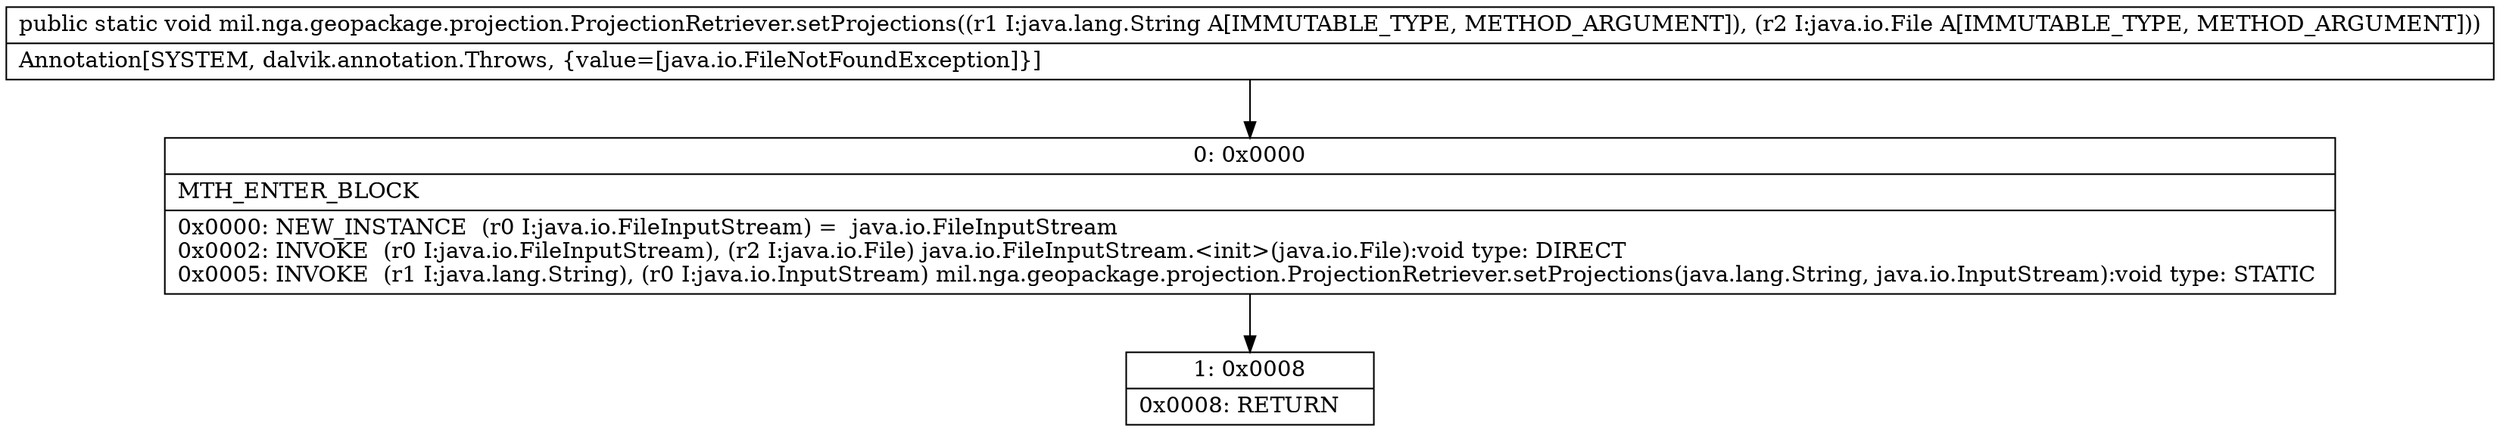 digraph "CFG formil.nga.geopackage.projection.ProjectionRetriever.setProjections(Ljava\/lang\/String;Ljava\/io\/File;)V" {
Node_0 [shape=record,label="{0\:\ 0x0000|MTH_ENTER_BLOCK\l|0x0000: NEW_INSTANCE  (r0 I:java.io.FileInputStream) =  java.io.FileInputStream \l0x0002: INVOKE  (r0 I:java.io.FileInputStream), (r2 I:java.io.File) java.io.FileInputStream.\<init\>(java.io.File):void type: DIRECT \l0x0005: INVOKE  (r1 I:java.lang.String), (r0 I:java.io.InputStream) mil.nga.geopackage.projection.ProjectionRetriever.setProjections(java.lang.String, java.io.InputStream):void type: STATIC \l}"];
Node_1 [shape=record,label="{1\:\ 0x0008|0x0008: RETURN   \l}"];
MethodNode[shape=record,label="{public static void mil.nga.geopackage.projection.ProjectionRetriever.setProjections((r1 I:java.lang.String A[IMMUTABLE_TYPE, METHOD_ARGUMENT]), (r2 I:java.io.File A[IMMUTABLE_TYPE, METHOD_ARGUMENT]))  | Annotation[SYSTEM, dalvik.annotation.Throws, \{value=[java.io.FileNotFoundException]\}]\l}"];
MethodNode -> Node_0;
Node_0 -> Node_1;
}

